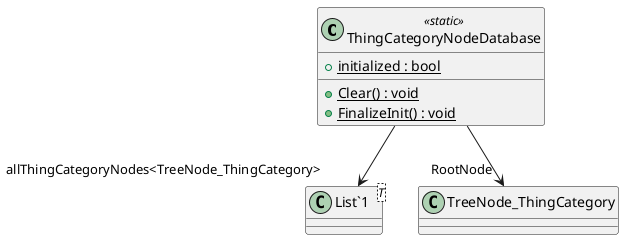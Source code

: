 @startuml
class ThingCategoryNodeDatabase <<static>> {
    + {static} initialized : bool
    + {static} Clear() : void
    + {static} FinalizeInit() : void
}
class "List`1"<T> {
}
ThingCategoryNodeDatabase --> "allThingCategoryNodes<TreeNode_ThingCategory>" "List`1"
ThingCategoryNodeDatabase --> "RootNode" TreeNode_ThingCategory
@enduml
